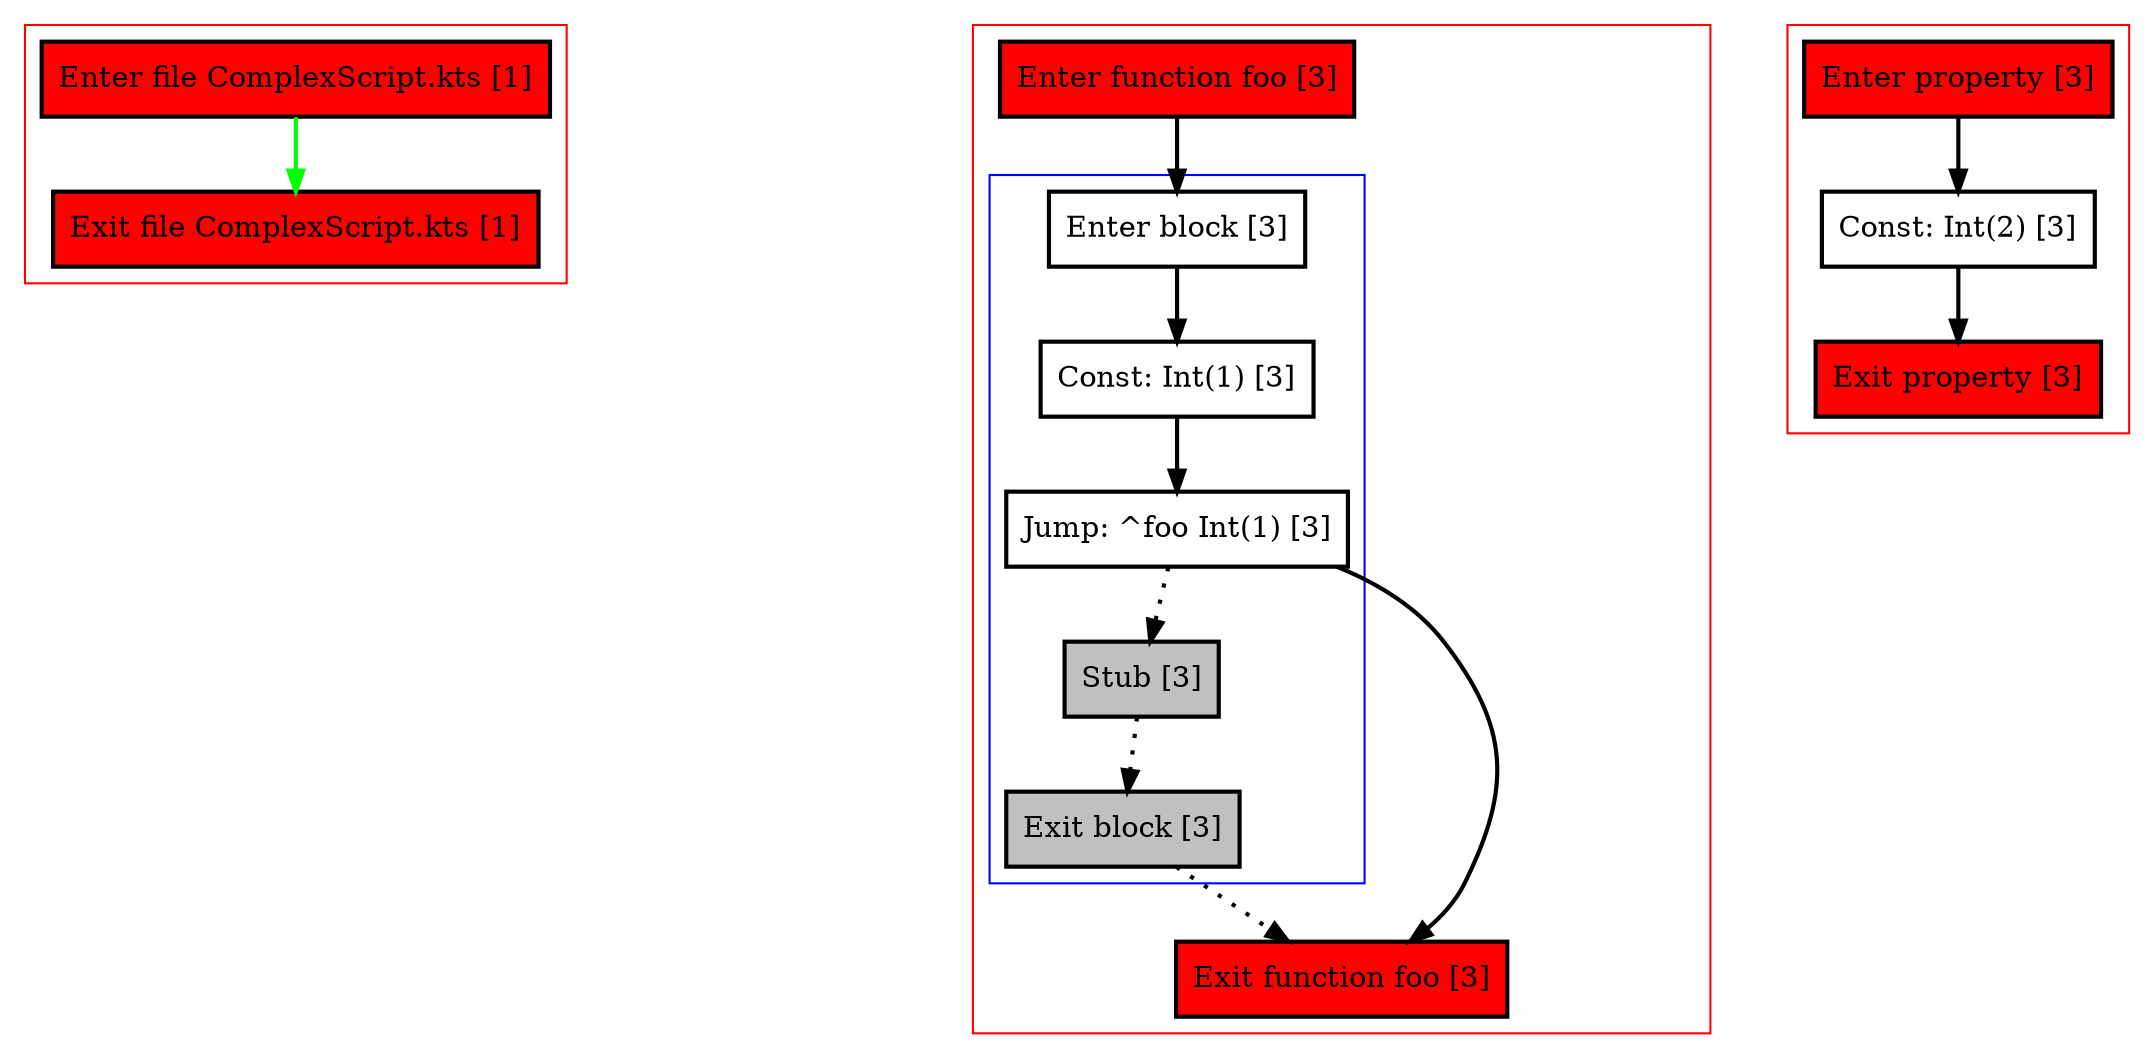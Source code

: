 digraph ComplexScript_kts {
    graph [nodesep=3]
    node [shape=box penwidth=2]
    edge [penwidth=2]

    subgraph cluster_0 {
        color=red
        0 [label="Enter file ComplexScript.kts [1]" style="filled" fillcolor=red];
        1 [label="Exit file ComplexScript.kts [1]" style="filled" fillcolor=red];
    }
    0 -> {1} [color=green];

    subgraph cluster_1 {
        color=red
        2 [label="Enter function foo [3]" style="filled" fillcolor=red];
        subgraph cluster_2 {
            color=blue
            3 [label="Enter block [3]"];
            4 [label="Const: Int(1) [3]"];
            5 [label="Jump: ^foo Int(1) [3]"];
            6 [label="Stub [3]" style="filled" fillcolor=gray];
            7 [label="Exit block [3]" style="filled" fillcolor=gray];
        }
        8 [label="Exit function foo [3]" style="filled" fillcolor=red];
    }
    2 -> {3};
    3 -> {4};
    4 -> {5};
    5 -> {8};
    5 -> {6} [style=dotted];
    6 -> {7} [style=dotted];
    7 -> {8} [style=dotted];

    subgraph cluster_3 {
        color=red
        9 [label="Enter property [3]" style="filled" fillcolor=red];
        10 [label="Const: Int(2) [3]"];
        11 [label="Exit property [3]" style="filled" fillcolor=red];
    }
    9 -> {10};
    10 -> {11};

}
